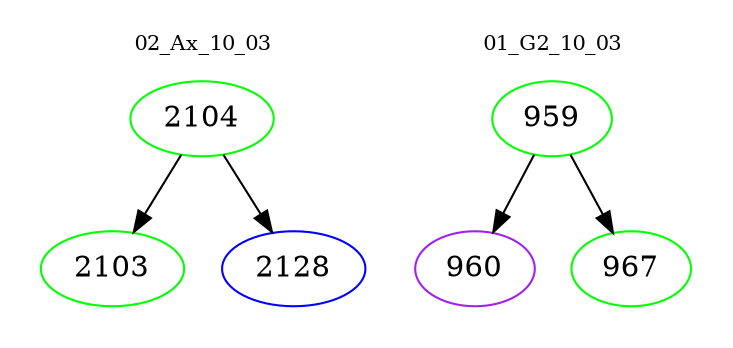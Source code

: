 digraph{
subgraph cluster_0 {
color = white
label = "02_Ax_10_03";
fontsize=10;
T0_2104 [label="2104", color="green"]
T0_2104 -> T0_2103 [color="black"]
T0_2103 [label="2103", color="green"]
T0_2104 -> T0_2128 [color="black"]
T0_2128 [label="2128", color="blue"]
}
subgraph cluster_1 {
color = white
label = "01_G2_10_03";
fontsize=10;
T1_959 [label="959", color="green"]
T1_959 -> T1_960 [color="black"]
T1_960 [label="960", color="purple"]
T1_959 -> T1_967 [color="black"]
T1_967 [label="967", color="green"]
}
}
